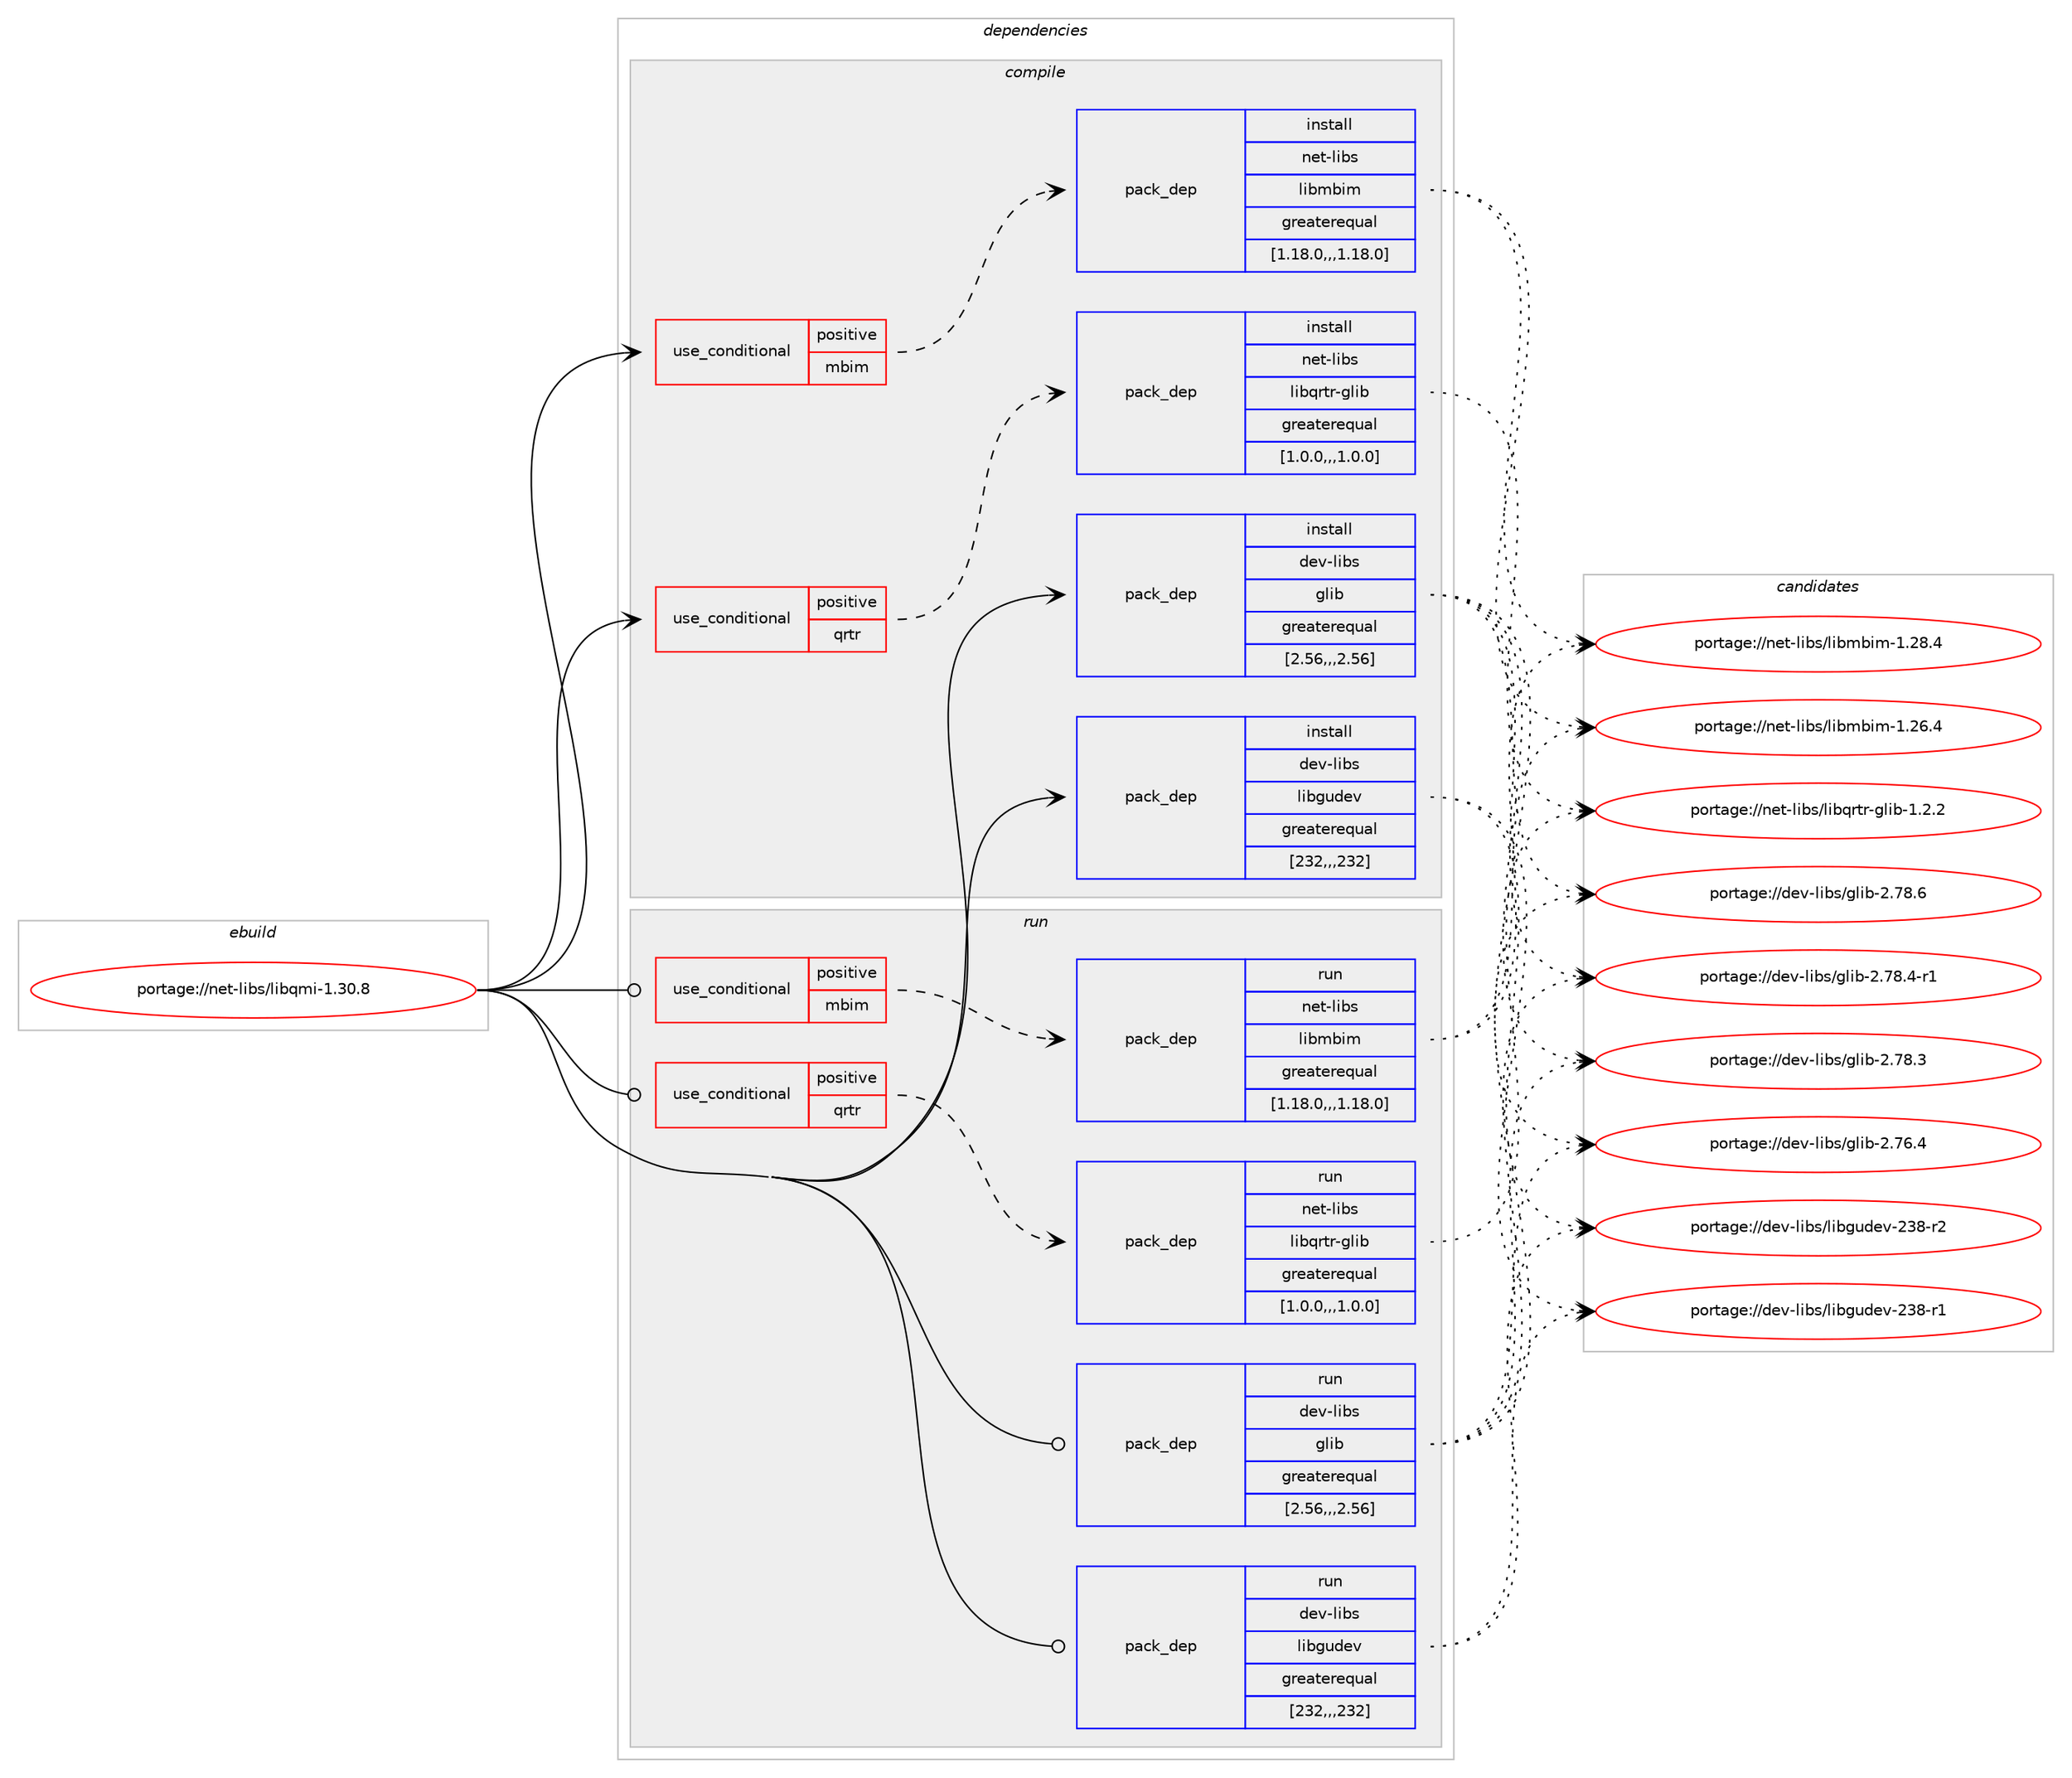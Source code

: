 digraph prolog {

# *************
# Graph options
# *************

newrank=true;
concentrate=true;
compound=true;
graph [rankdir=LR,fontname=Helvetica,fontsize=10,ranksep=1.5];#, ranksep=2.5, nodesep=0.2];
edge  [arrowhead=vee];
node  [fontname=Helvetica,fontsize=10];

# **********
# The ebuild
# **********

subgraph cluster_leftcol {
color=gray;
label=<<i>ebuild</i>>;
id [label="portage://net-libs/libqmi-1.30.8", color=red, width=4, href="../net-libs/libqmi-1.30.8.svg"];
}

# ****************
# The dependencies
# ****************

subgraph cluster_midcol {
color=gray;
label=<<i>dependencies</i>>;
subgraph cluster_compile {
fillcolor="#eeeeee";
style=filled;
label=<<i>compile</i>>;
subgraph cond93792 {
dependency359836 [label=<<TABLE BORDER="0" CELLBORDER="1" CELLSPACING="0" CELLPADDING="4"><TR><TD ROWSPAN="3" CELLPADDING="10">use_conditional</TD></TR><TR><TD>positive</TD></TR><TR><TD>mbim</TD></TR></TABLE>>, shape=none, color=red];
subgraph pack263386 {
dependency359837 [label=<<TABLE BORDER="0" CELLBORDER="1" CELLSPACING="0" CELLPADDING="4" WIDTH="220"><TR><TD ROWSPAN="6" CELLPADDING="30">pack_dep</TD></TR><TR><TD WIDTH="110">install</TD></TR><TR><TD>net-libs</TD></TR><TR><TD>libmbim</TD></TR><TR><TD>greaterequal</TD></TR><TR><TD>[1.18.0,,,1.18.0]</TD></TR></TABLE>>, shape=none, color=blue];
}
dependency359836:e -> dependency359837:w [weight=20,style="dashed",arrowhead="vee"];
}
id:e -> dependency359836:w [weight=20,style="solid",arrowhead="vee"];
subgraph cond93793 {
dependency359838 [label=<<TABLE BORDER="0" CELLBORDER="1" CELLSPACING="0" CELLPADDING="4"><TR><TD ROWSPAN="3" CELLPADDING="10">use_conditional</TD></TR><TR><TD>positive</TD></TR><TR><TD>qrtr</TD></TR></TABLE>>, shape=none, color=red];
subgraph pack263387 {
dependency359839 [label=<<TABLE BORDER="0" CELLBORDER="1" CELLSPACING="0" CELLPADDING="4" WIDTH="220"><TR><TD ROWSPAN="6" CELLPADDING="30">pack_dep</TD></TR><TR><TD WIDTH="110">install</TD></TR><TR><TD>net-libs</TD></TR><TR><TD>libqrtr-glib</TD></TR><TR><TD>greaterequal</TD></TR><TR><TD>[1.0.0,,,1.0.0]</TD></TR></TABLE>>, shape=none, color=blue];
}
dependency359838:e -> dependency359839:w [weight=20,style="dashed",arrowhead="vee"];
}
id:e -> dependency359838:w [weight=20,style="solid",arrowhead="vee"];
subgraph pack263388 {
dependency359840 [label=<<TABLE BORDER="0" CELLBORDER="1" CELLSPACING="0" CELLPADDING="4" WIDTH="220"><TR><TD ROWSPAN="6" CELLPADDING="30">pack_dep</TD></TR><TR><TD WIDTH="110">install</TD></TR><TR><TD>dev-libs</TD></TR><TR><TD>glib</TD></TR><TR><TD>greaterequal</TD></TR><TR><TD>[2.56,,,2.56]</TD></TR></TABLE>>, shape=none, color=blue];
}
id:e -> dependency359840:w [weight=20,style="solid",arrowhead="vee"];
subgraph pack263389 {
dependency359841 [label=<<TABLE BORDER="0" CELLBORDER="1" CELLSPACING="0" CELLPADDING="4" WIDTH="220"><TR><TD ROWSPAN="6" CELLPADDING="30">pack_dep</TD></TR><TR><TD WIDTH="110">install</TD></TR><TR><TD>dev-libs</TD></TR><TR><TD>libgudev</TD></TR><TR><TD>greaterequal</TD></TR><TR><TD>[232,,,232]</TD></TR></TABLE>>, shape=none, color=blue];
}
id:e -> dependency359841:w [weight=20,style="solid",arrowhead="vee"];
}
subgraph cluster_compileandrun {
fillcolor="#eeeeee";
style=filled;
label=<<i>compile and run</i>>;
}
subgraph cluster_run {
fillcolor="#eeeeee";
style=filled;
label=<<i>run</i>>;
subgraph cond93794 {
dependency359842 [label=<<TABLE BORDER="0" CELLBORDER="1" CELLSPACING="0" CELLPADDING="4"><TR><TD ROWSPAN="3" CELLPADDING="10">use_conditional</TD></TR><TR><TD>positive</TD></TR><TR><TD>mbim</TD></TR></TABLE>>, shape=none, color=red];
subgraph pack263390 {
dependency359843 [label=<<TABLE BORDER="0" CELLBORDER="1" CELLSPACING="0" CELLPADDING="4" WIDTH="220"><TR><TD ROWSPAN="6" CELLPADDING="30">pack_dep</TD></TR><TR><TD WIDTH="110">run</TD></TR><TR><TD>net-libs</TD></TR><TR><TD>libmbim</TD></TR><TR><TD>greaterequal</TD></TR><TR><TD>[1.18.0,,,1.18.0]</TD></TR></TABLE>>, shape=none, color=blue];
}
dependency359842:e -> dependency359843:w [weight=20,style="dashed",arrowhead="vee"];
}
id:e -> dependency359842:w [weight=20,style="solid",arrowhead="odot"];
subgraph cond93795 {
dependency359844 [label=<<TABLE BORDER="0" CELLBORDER="1" CELLSPACING="0" CELLPADDING="4"><TR><TD ROWSPAN="3" CELLPADDING="10">use_conditional</TD></TR><TR><TD>positive</TD></TR><TR><TD>qrtr</TD></TR></TABLE>>, shape=none, color=red];
subgraph pack263391 {
dependency359845 [label=<<TABLE BORDER="0" CELLBORDER="1" CELLSPACING="0" CELLPADDING="4" WIDTH="220"><TR><TD ROWSPAN="6" CELLPADDING="30">pack_dep</TD></TR><TR><TD WIDTH="110">run</TD></TR><TR><TD>net-libs</TD></TR><TR><TD>libqrtr-glib</TD></TR><TR><TD>greaterequal</TD></TR><TR><TD>[1.0.0,,,1.0.0]</TD></TR></TABLE>>, shape=none, color=blue];
}
dependency359844:e -> dependency359845:w [weight=20,style="dashed",arrowhead="vee"];
}
id:e -> dependency359844:w [weight=20,style="solid",arrowhead="odot"];
subgraph pack263392 {
dependency359846 [label=<<TABLE BORDER="0" CELLBORDER="1" CELLSPACING="0" CELLPADDING="4" WIDTH="220"><TR><TD ROWSPAN="6" CELLPADDING="30">pack_dep</TD></TR><TR><TD WIDTH="110">run</TD></TR><TR><TD>dev-libs</TD></TR><TR><TD>glib</TD></TR><TR><TD>greaterequal</TD></TR><TR><TD>[2.56,,,2.56]</TD></TR></TABLE>>, shape=none, color=blue];
}
id:e -> dependency359846:w [weight=20,style="solid",arrowhead="odot"];
subgraph pack263393 {
dependency359847 [label=<<TABLE BORDER="0" CELLBORDER="1" CELLSPACING="0" CELLPADDING="4" WIDTH="220"><TR><TD ROWSPAN="6" CELLPADDING="30">pack_dep</TD></TR><TR><TD WIDTH="110">run</TD></TR><TR><TD>dev-libs</TD></TR><TR><TD>libgudev</TD></TR><TR><TD>greaterequal</TD></TR><TR><TD>[232,,,232]</TD></TR></TABLE>>, shape=none, color=blue];
}
id:e -> dependency359847:w [weight=20,style="solid",arrowhead="odot"];
}
}

# **************
# The candidates
# **************

subgraph cluster_choices {
rank=same;
color=gray;
label=<<i>candidates</i>>;

subgraph choice263386 {
color=black;
nodesep=1;
choice110101116451081059811547108105981099810510945494650564652 [label="portage://net-libs/libmbim-1.28.4", color=red, width=4,href="../net-libs/libmbim-1.28.4.svg"];
choice110101116451081059811547108105981099810510945494650544652 [label="portage://net-libs/libmbim-1.26.4", color=red, width=4,href="../net-libs/libmbim-1.26.4.svg"];
dependency359837:e -> choice110101116451081059811547108105981099810510945494650564652:w [style=dotted,weight="100"];
dependency359837:e -> choice110101116451081059811547108105981099810510945494650544652:w [style=dotted,weight="100"];
}
subgraph choice263387 {
color=black;
nodesep=1;
choice110101116451081059811547108105981131141161144510310810598454946504650 [label="portage://net-libs/libqrtr-glib-1.2.2", color=red, width=4,href="../net-libs/libqrtr-glib-1.2.2.svg"];
dependency359839:e -> choice110101116451081059811547108105981131141161144510310810598454946504650:w [style=dotted,weight="100"];
}
subgraph choice263388 {
color=black;
nodesep=1;
choice1001011184510810598115471031081059845504655564654 [label="portage://dev-libs/glib-2.78.6", color=red, width=4,href="../dev-libs/glib-2.78.6.svg"];
choice10010111845108105981154710310810598455046555646524511449 [label="portage://dev-libs/glib-2.78.4-r1", color=red, width=4,href="../dev-libs/glib-2.78.4-r1.svg"];
choice1001011184510810598115471031081059845504655564651 [label="portage://dev-libs/glib-2.78.3", color=red, width=4,href="../dev-libs/glib-2.78.3.svg"];
choice1001011184510810598115471031081059845504655544652 [label="portage://dev-libs/glib-2.76.4", color=red, width=4,href="../dev-libs/glib-2.76.4.svg"];
dependency359840:e -> choice1001011184510810598115471031081059845504655564654:w [style=dotted,weight="100"];
dependency359840:e -> choice10010111845108105981154710310810598455046555646524511449:w [style=dotted,weight="100"];
dependency359840:e -> choice1001011184510810598115471031081059845504655564651:w [style=dotted,weight="100"];
dependency359840:e -> choice1001011184510810598115471031081059845504655544652:w [style=dotted,weight="100"];
}
subgraph choice263389 {
color=black;
nodesep=1;
choice10010111845108105981154710810598103117100101118455051564511450 [label="portage://dev-libs/libgudev-238-r2", color=red, width=4,href="../dev-libs/libgudev-238-r2.svg"];
choice10010111845108105981154710810598103117100101118455051564511449 [label="portage://dev-libs/libgudev-238-r1", color=red, width=4,href="../dev-libs/libgudev-238-r1.svg"];
dependency359841:e -> choice10010111845108105981154710810598103117100101118455051564511450:w [style=dotted,weight="100"];
dependency359841:e -> choice10010111845108105981154710810598103117100101118455051564511449:w [style=dotted,weight="100"];
}
subgraph choice263390 {
color=black;
nodesep=1;
choice110101116451081059811547108105981099810510945494650564652 [label="portage://net-libs/libmbim-1.28.4", color=red, width=4,href="../net-libs/libmbim-1.28.4.svg"];
choice110101116451081059811547108105981099810510945494650544652 [label="portage://net-libs/libmbim-1.26.4", color=red, width=4,href="../net-libs/libmbim-1.26.4.svg"];
dependency359843:e -> choice110101116451081059811547108105981099810510945494650564652:w [style=dotted,weight="100"];
dependency359843:e -> choice110101116451081059811547108105981099810510945494650544652:w [style=dotted,weight="100"];
}
subgraph choice263391 {
color=black;
nodesep=1;
choice110101116451081059811547108105981131141161144510310810598454946504650 [label="portage://net-libs/libqrtr-glib-1.2.2", color=red, width=4,href="../net-libs/libqrtr-glib-1.2.2.svg"];
dependency359845:e -> choice110101116451081059811547108105981131141161144510310810598454946504650:w [style=dotted,weight="100"];
}
subgraph choice263392 {
color=black;
nodesep=1;
choice1001011184510810598115471031081059845504655564654 [label="portage://dev-libs/glib-2.78.6", color=red, width=4,href="../dev-libs/glib-2.78.6.svg"];
choice10010111845108105981154710310810598455046555646524511449 [label="portage://dev-libs/glib-2.78.4-r1", color=red, width=4,href="../dev-libs/glib-2.78.4-r1.svg"];
choice1001011184510810598115471031081059845504655564651 [label="portage://dev-libs/glib-2.78.3", color=red, width=4,href="../dev-libs/glib-2.78.3.svg"];
choice1001011184510810598115471031081059845504655544652 [label="portage://dev-libs/glib-2.76.4", color=red, width=4,href="../dev-libs/glib-2.76.4.svg"];
dependency359846:e -> choice1001011184510810598115471031081059845504655564654:w [style=dotted,weight="100"];
dependency359846:e -> choice10010111845108105981154710310810598455046555646524511449:w [style=dotted,weight="100"];
dependency359846:e -> choice1001011184510810598115471031081059845504655564651:w [style=dotted,weight="100"];
dependency359846:e -> choice1001011184510810598115471031081059845504655544652:w [style=dotted,weight="100"];
}
subgraph choice263393 {
color=black;
nodesep=1;
choice10010111845108105981154710810598103117100101118455051564511450 [label="portage://dev-libs/libgudev-238-r2", color=red, width=4,href="../dev-libs/libgudev-238-r2.svg"];
choice10010111845108105981154710810598103117100101118455051564511449 [label="portage://dev-libs/libgudev-238-r1", color=red, width=4,href="../dev-libs/libgudev-238-r1.svg"];
dependency359847:e -> choice10010111845108105981154710810598103117100101118455051564511450:w [style=dotted,weight="100"];
dependency359847:e -> choice10010111845108105981154710810598103117100101118455051564511449:w [style=dotted,weight="100"];
}
}

}
